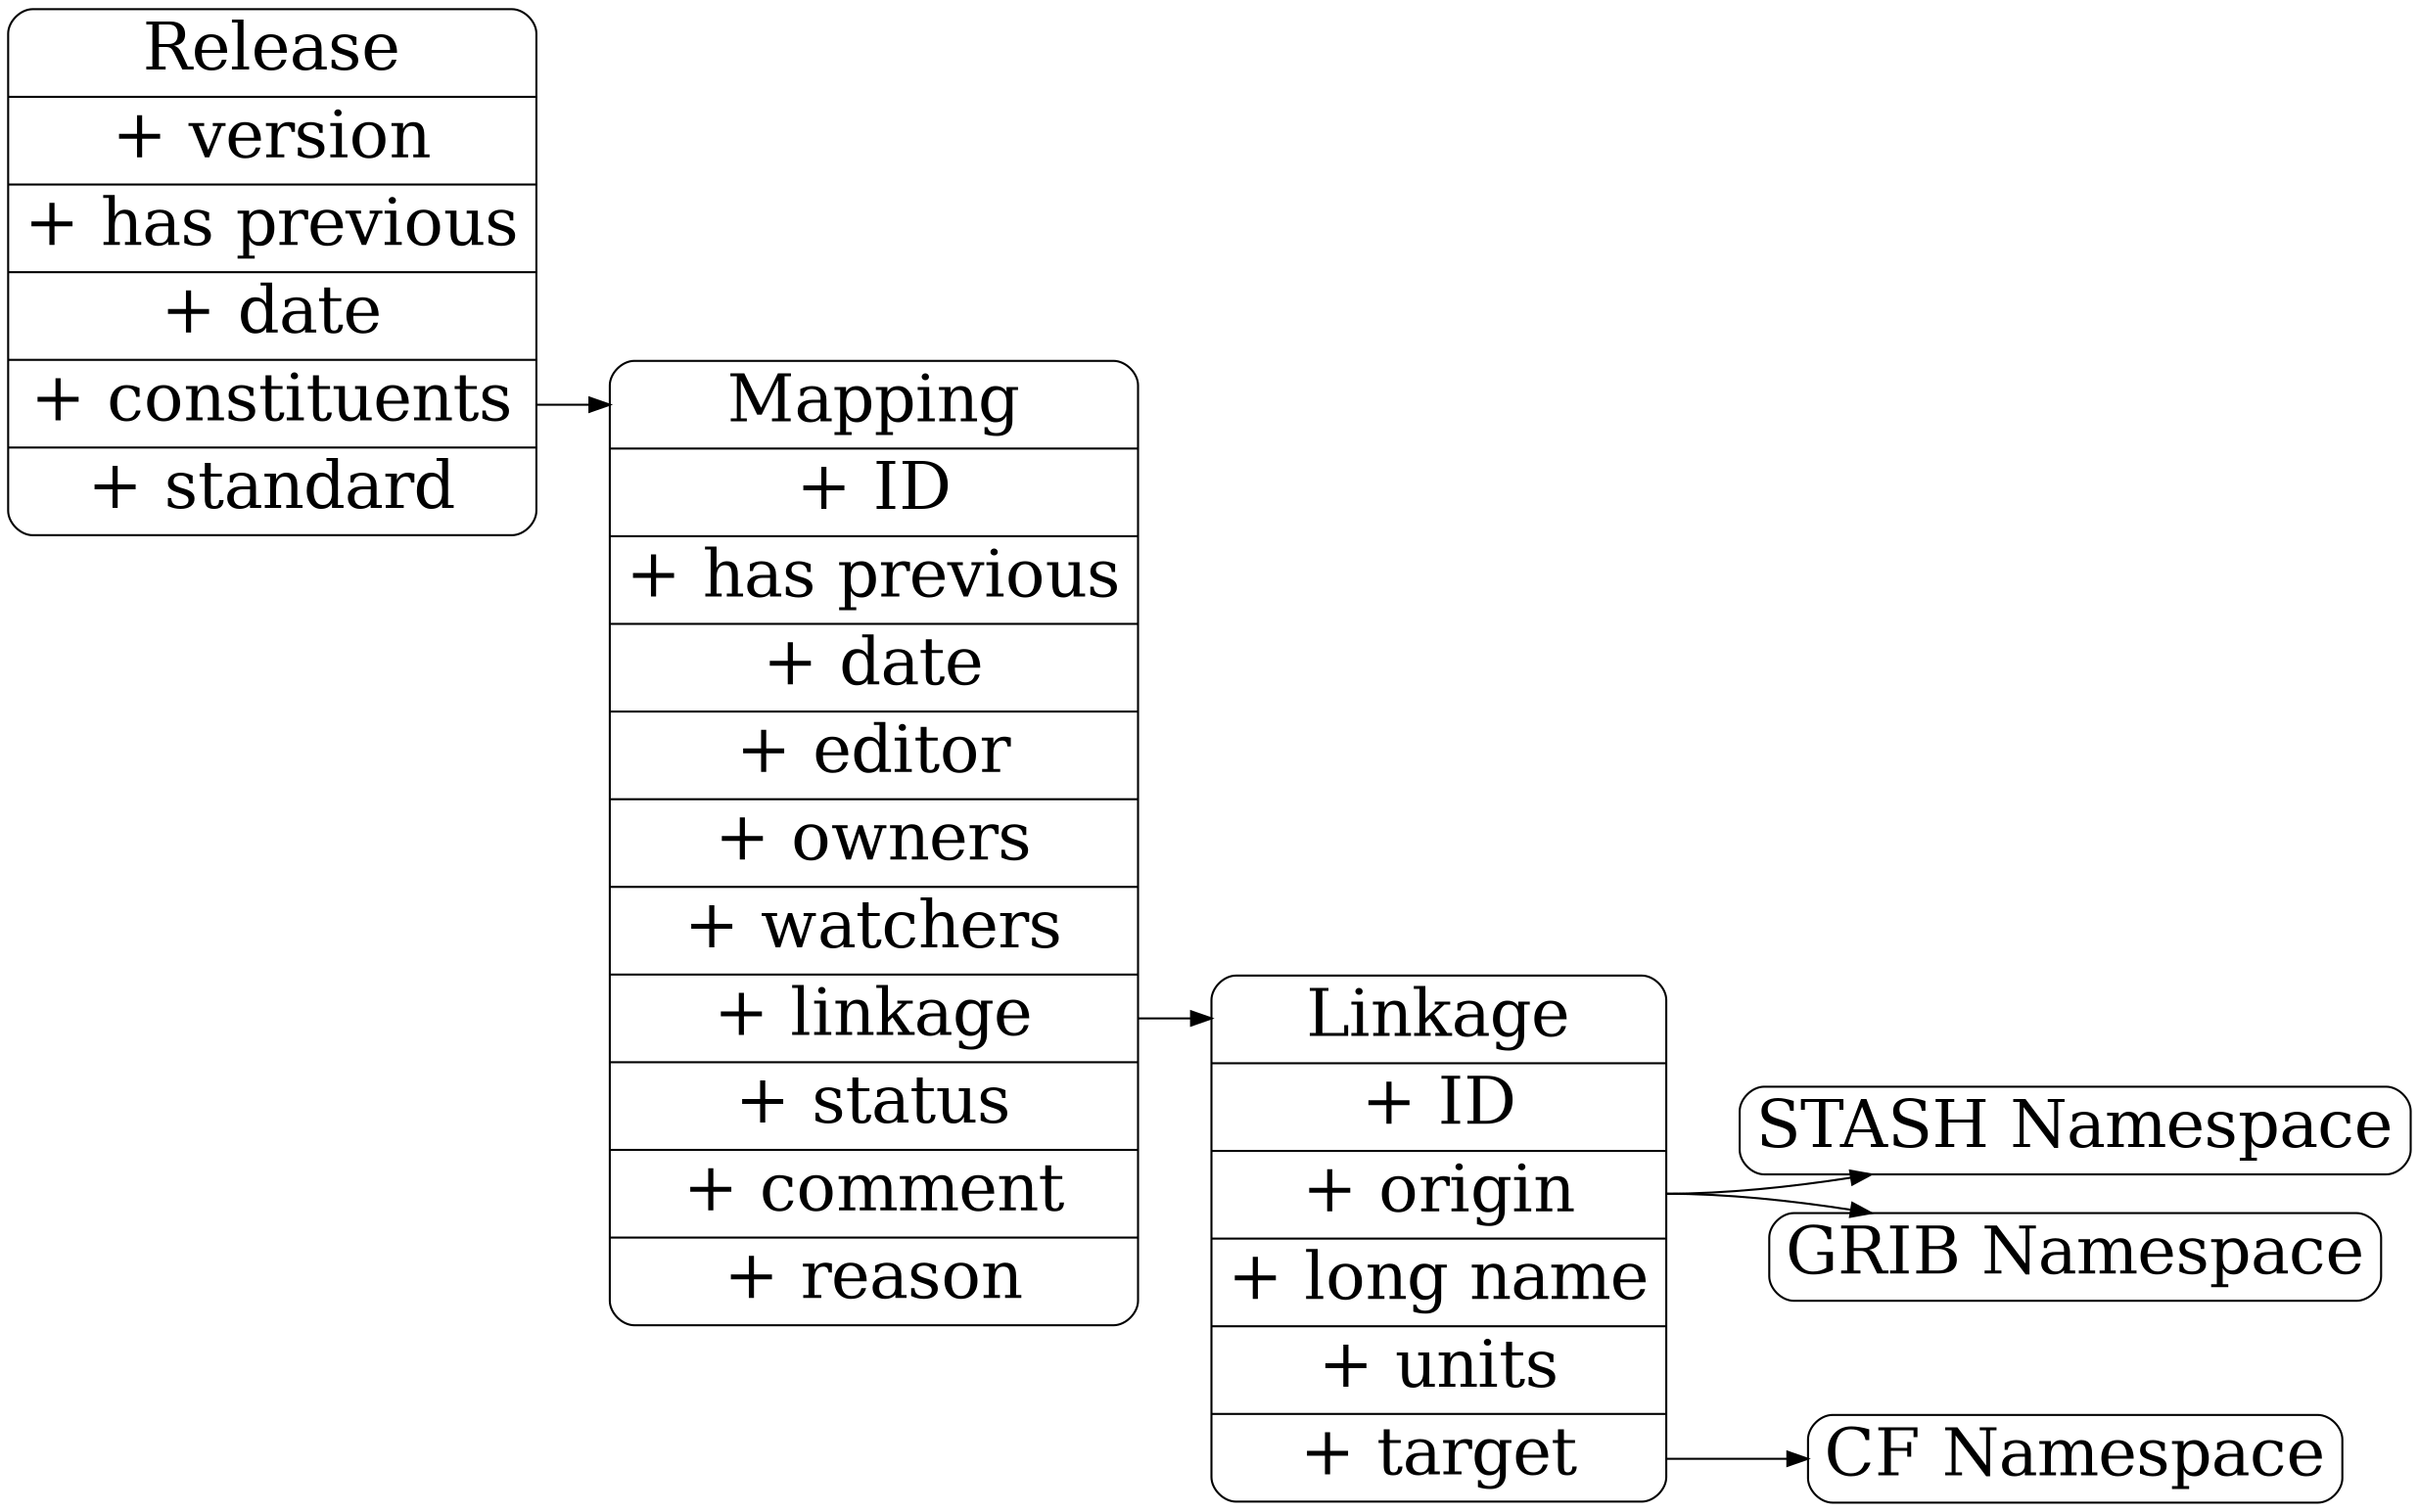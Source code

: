 digraph shards {

## basic setup 

   	rankdir = LR;
        node [
        fontsize = 32,
        shape = Mrecord
        ];

        edge [
        fontsize = 24
        ];

## class definitions

        mapping [
	label = "<title> Linkage |+ ID |<origin>+ origin |+ long name |+ units|<target>+ target "
	];

	provenance [
	label = "<title> Mapping |+ ID |+ has previous |+ date |+ editor |+ owners |+ watchers|<plink>+ linkage|+ status |+ comment|+ reason"
	];

	release [
	label = "<title> Release |+ version|+ has previous|+ date|<con>+ constituents|+ standard"
	];

	cf [
	label = "CF Namespace"
	];

	stash [
	label = "STASH Namespace"
	];

	grib [
	label = "GRIB Namespace"
	];



## relations

	provenance:plink -> mapping:title;

	release:con -> provenance:title

	mapping:target -> cf

	mapping:origin -> stash

	mapping:origin -> grib

}
